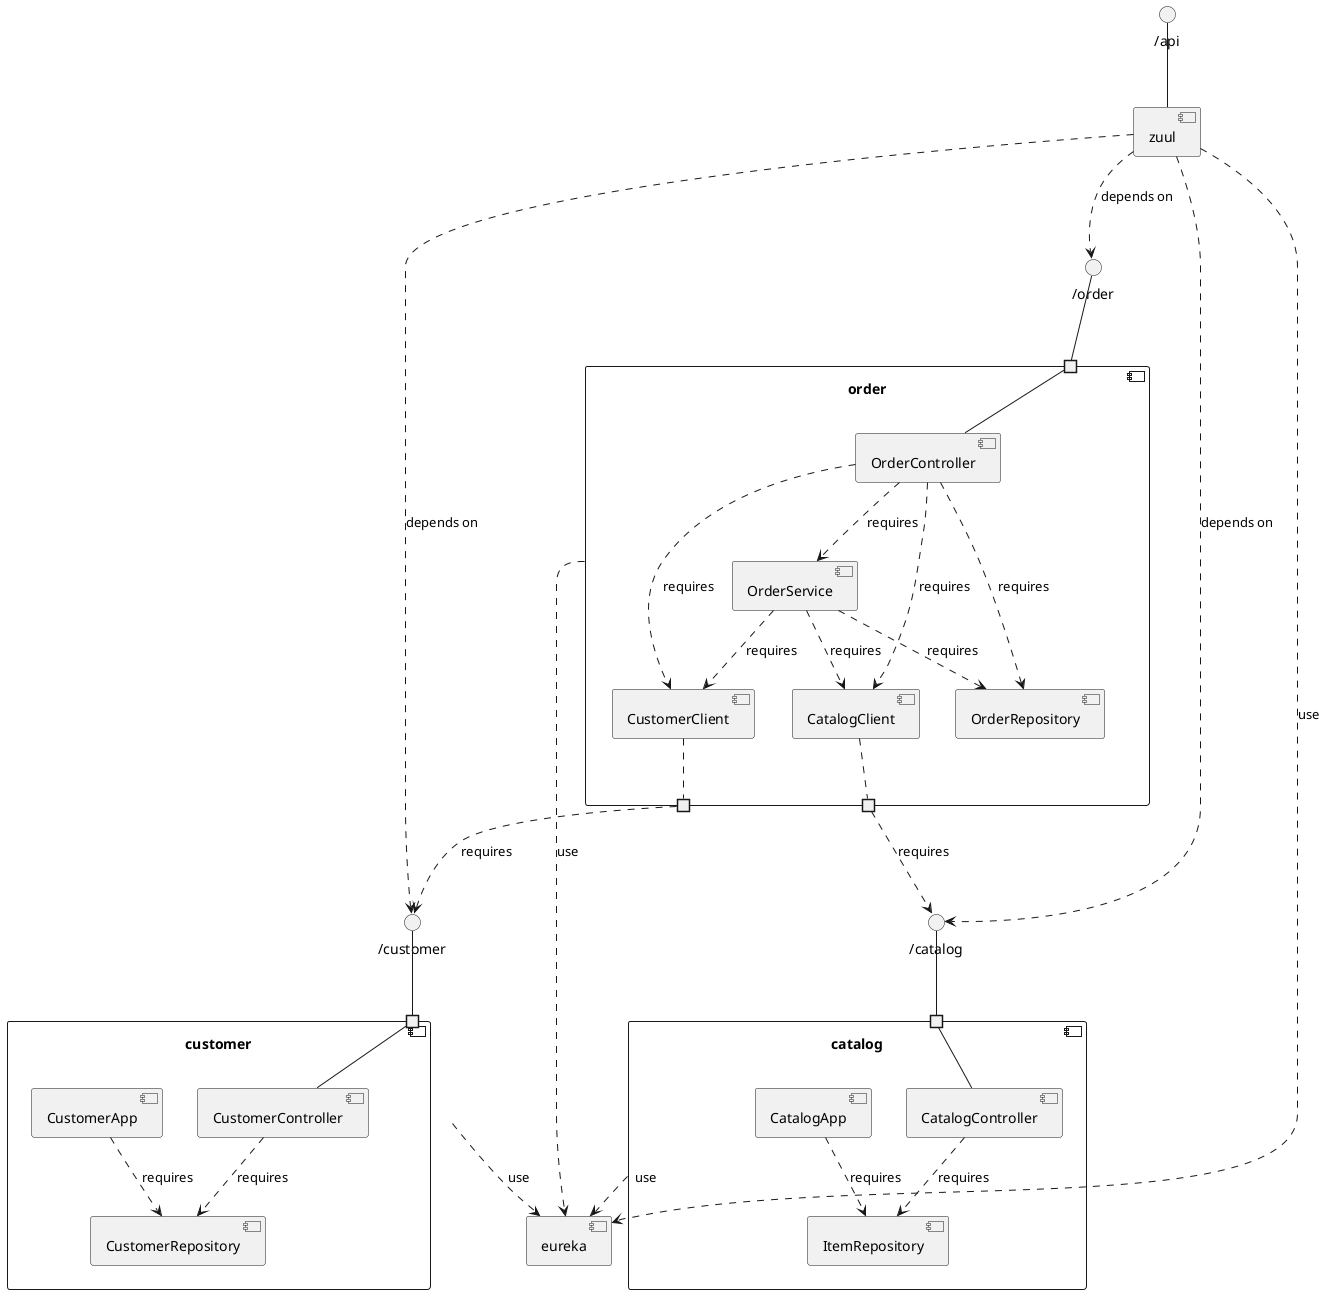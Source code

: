 @startuml

interface "/catalog" as catalogInterface
component [catalog] as catalog{
	portin " " as catalogIn
	component [CatalogController] as CatalogController
	component [ItemRepository] as ItemRepository
	component [CatalogApp] as CatalogApp

	catalogInterface -- catalogIn
	catalogIn -- CatalogController
	CatalogController ..> ItemRepository : requires
	CatalogApp ..> ItemRepository : requires
}

interface "/customer" as customerInterface
component [customer] as customer {
	portin " " as customerIn
	component [CustomerController] as CustomerController
	component [CustomerRepository] as CustomerRepository
	component [CustomerApp] as CustomerApp

	customerInterface --customerIn
	customerIn -- CustomerController
	CustomerController ..> CustomerRepository : requires
	CustomerApp ..> CustomerRepository : requires
}

interface "/order" as orderInterface
component [order] as order {
	portin " " as orderIn
	component [OrderController] as OrderController
	component [OrderRepository] as OrderRepository
	component [OrderService] as OrderService
	component [CustomerClient] as CustomerClient
	component [CatalogClient] as CatalogClient
	portout " " as orderCustomer
	portout " " as orderCatalog

	orderInterface -- orderIn
	orderIn -- OrderController
	OrderController ..> OrderRepository : requires
	OrderController ..> OrderService : requires
	OrderService ..> OrderRepository : requires
	OrderService ..> CustomerClient : requires
	OrderService ..> CatalogClient : requires
	OrderController ..> CustomerClient : requires
	OrderController ..> CatalogClient : requires
	CustomerClient .. orderCustomer
	orderCustomer ..> customerInterface : requires
	CatalogClient .. orderCatalog
	orderCatalog ..> catalogInterface : requires
}

component [eureka] as eureka

interface "/api" as entryPoint
component [zuul] as zuul

entryPoint -- zuul
zuul ..> orderInterface : depends on
zuul ..> catalogInterface : depends on
zuul ..> customerInterface : depends on

order ..> eureka : use
catalog ..> eureka : use
customer ..> eureka : use
zuul ..> eureka : use

@enduml
